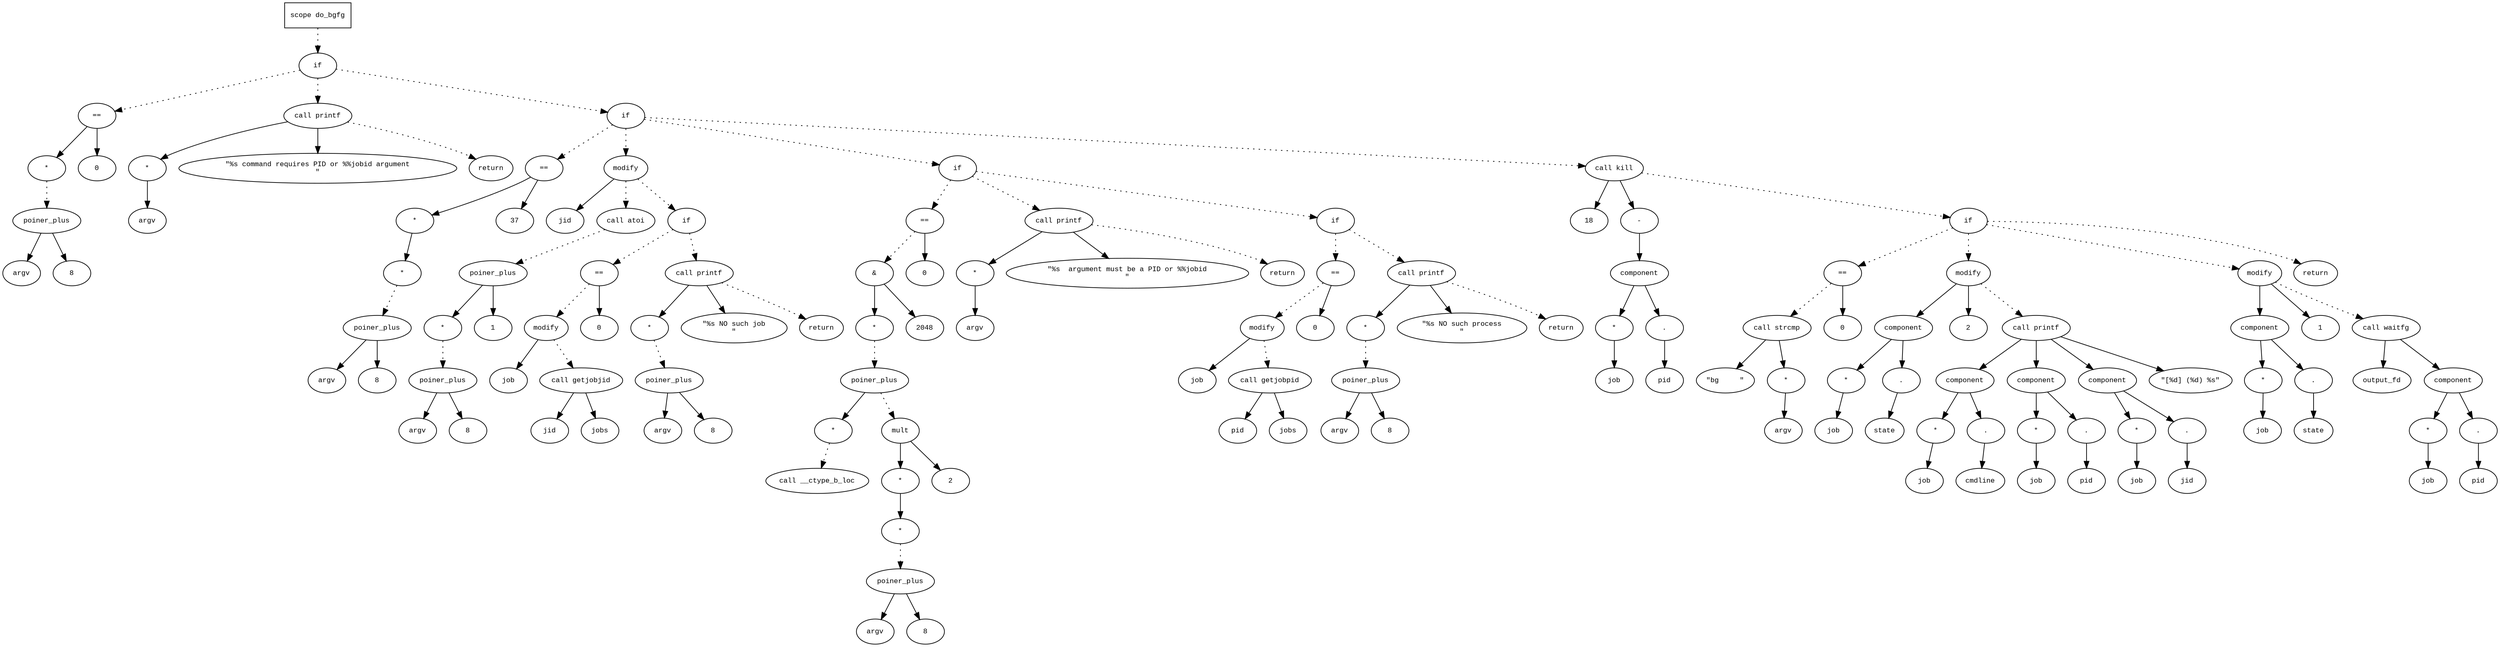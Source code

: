 digraph AST {
  graph [fontname="Times New Roman",fontsize=10];
  node  [fontname="Courier New",fontsize=10];
  edge  [fontname="Times New Roman",fontsize=10];

  node1 [label="scope do_bgfg",shape=box];
  node2 [label="if",shape=ellipse];
  node1 -> node2 [style=dotted];
  node3 [label="==",shape=ellipse];
  node4 [label="*",shape=ellipse];
  node5 [label="poiner_plus",shape=ellipse];
  node6 [label="argv",shape=ellipse];
  node5 -> node6;
  node7 [label="8",shape=ellipse];
  node5 -> node7;
  node4 -> node5 [style=dotted];
  node3 -> node4;
  node8 [label="0",shape=ellipse];
  node3 -> node8;
  node2 -> node3 [style=dotted];
  node9 [label="call printf",shape=ellipse];
  node10 [label="*",shape=ellipse];
  node11 [label="argv",shape=ellipse];
  node10 -> node11;
  node9 -> node10;
  node12 [label="\"%s command requires PID or %%jobid argument
\"",shape=ellipse];
  node9 -> node12;
  node2 -> node9 [style=dotted];
  node13 [label="return",shape=ellipse];
  node9 -> node13 [style=dotted];
  node14 [label="if",shape=ellipse];
  node2 -> node14 [style=dotted];
  node15 [label="==",shape=ellipse];
  node16 [label="*",shape=ellipse];
  node17 [label="*",shape=ellipse];
  node18 [label="poiner_plus",shape=ellipse];
  node19 [label="argv",shape=ellipse];
  node18 -> node19;
  node20 [label="8",shape=ellipse];
  node18 -> node20;
  node17 -> node18 [style=dotted];
  node16 -> node17;
  node15 -> node16;
  node21 [label="37",shape=ellipse];
  node15 -> node21;
  node14 -> node15 [style=dotted];
  node22 [label="modify",shape=ellipse];
  node23 [label="jid",shape=ellipse];
  node22 -> node23;
  node24 [label="call atoi",shape=ellipse];
  node25 [label="poiner_plus",shape=ellipse];
  node26 [label="*",shape=ellipse];
  node27 [label="poiner_plus",shape=ellipse];
  node28 [label="argv",shape=ellipse];
  node27 -> node28;
  node29 [label="8",shape=ellipse];
  node27 -> node29;
  node26 -> node27 [style=dotted];
  node25 -> node26;
  node30 [label="1",shape=ellipse];
  node25 -> node30;
  node24 -> node25 [style=dotted];
  node22 -> node24 [style=dotted];
  node14 -> node22 [style=dotted];
  node31 [label="if",shape=ellipse];
  node22 -> node31 [style=dotted];
  node32 [label="==",shape=ellipse];
  node33 [label="modify",shape=ellipse];
  node34 [label="job",shape=ellipse];
  node33 -> node34;
  node35 [label="call getjobjid",shape=ellipse];
  node36 [label="jid",shape=ellipse];
  node35 -> node36;
  node37 [label="jobs",shape=ellipse];
  node35 -> node37;
  node33 -> node35 [style=dotted];
  node32 -> node33 [style=dotted];
  node38 [label="0",shape=ellipse];
  node32 -> node38;
  node31 -> node32 [style=dotted];
  node39 [label="call printf",shape=ellipse];
  node40 [label="*",shape=ellipse];
  node41 [label="poiner_plus",shape=ellipse];
  node42 [label="argv",shape=ellipse];
  node41 -> node42;
  node43 [label="8",shape=ellipse];
  node41 -> node43;
  node40 -> node41 [style=dotted];
  node39 -> node40;
  node44 [label="\"%s NO such job
\"",shape=ellipse];
  node39 -> node44;
  node31 -> node39 [style=dotted];
  node45 [label="return",shape=ellipse];
  node39 -> node45 [style=dotted];
  node46 [label="if",shape=ellipse];
  node14 -> node46 [style=dotted];
  node47 [label="==",shape=ellipse];
  node48 [label="&",shape=ellipse];
  node49 [label="*",shape=ellipse];
  node50 [label="poiner_plus",shape=ellipse];
  node51 [label="*",shape=ellipse];
  node52 [label="call __ctype_b_loc",shape=ellipse];
  node51 -> node52 [style=dotted];
  node50 -> node51;
  node53 [label="mult",shape=ellipse];
  node54 [label="*",shape=ellipse];
  node55 [label="*",shape=ellipse];
  node56 [label="poiner_plus",shape=ellipse];
  node57 [label="argv",shape=ellipse];
  node56 -> node57;
  node58 [label="8",shape=ellipse];
  node56 -> node58;
  node55 -> node56 [style=dotted];
  node54 -> node55;
  node53 -> node54;
  node59 [label="2",shape=ellipse];
  node53 -> node59;
  node50 -> node53 [style=dotted];
  node49 -> node50 [style=dotted];
  node48 -> node49;
  node60 [label="2048",shape=ellipse];
  node48 -> node60;
  node47 -> node48 [style=dotted];
  node61 [label="0",shape=ellipse];
  node47 -> node61;
  node46 -> node47 [style=dotted];
  node62 [label="call printf",shape=ellipse];
  node63 [label="*",shape=ellipse];
  node64 [label="argv",shape=ellipse];
  node63 -> node64;
  node62 -> node63;
  node65 [label="\"%s  argument must be a PID or %%jobid
\"",shape=ellipse];
  node62 -> node65;
  node46 -> node62 [style=dotted];
  node66 [label="return",shape=ellipse];
  node62 -> node66 [style=dotted];
  node67 [label="if",shape=ellipse];
  node46 -> node67 [style=dotted];
  node68 [label="==",shape=ellipse];
  node69 [label="modify",shape=ellipse];
  node70 [label="job",shape=ellipse];
  node69 -> node70;
  node71 [label="call getjobpid",shape=ellipse];
  node72 [label="pid",shape=ellipse];
  node71 -> node72;
  node73 [label="jobs",shape=ellipse];
  node71 -> node73;
  node69 -> node71 [style=dotted];
  node68 -> node69 [style=dotted];
  node74 [label="0",shape=ellipse];
  node68 -> node74;
  node67 -> node68 [style=dotted];
  node75 [label="call printf",shape=ellipse];
  node76 [label="*",shape=ellipse];
  node77 [label="poiner_plus",shape=ellipse];
  node78 [label="argv",shape=ellipse];
  node77 -> node78;
  node79 [label="8",shape=ellipse];
  node77 -> node79;
  node76 -> node77 [style=dotted];
  node75 -> node76;
  node80 [label="\"%s NO such process
\"",shape=ellipse];
  node75 -> node80;
  node67 -> node75 [style=dotted];
  node81 [label="return",shape=ellipse];
  node75 -> node81 [style=dotted];
  node82 [label="call kill",shape=ellipse];
  node83 [label="18",shape=ellipse];
  node82 -> node83;
  node84 [label="-",shape=ellipse];
  node85 [label="component",shape=ellipse];
  node84 -> node85;
  node86 [label="*",shape=ellipse];
  node87 [label="job",shape=ellipse];
  node86 -> node87;
  node85 -> node86;
  node88 [label=".",shape=ellipse];
  node85 -> node88;
  node89 [label="pid",shape=ellipse];
  node88 -> node89;
  node82 -> node84;
  node14 -> node82 [style=dotted];
  node90 [label="if",shape=ellipse];
  node82 -> node90 [style=dotted];
  node91 [label="==",shape=ellipse];
  node92 [label="call strcmp",shape=ellipse];
  node93 [label="\"bg     \"",shape=ellipse];
  node92 -> node93;
  node94 [label="*",shape=ellipse];
  node95 [label="argv",shape=ellipse];
  node94 -> node95;
  node92 -> node94;
  node91 -> node92 [style=dotted];
  node96 [label="0",shape=ellipse];
  node91 -> node96;
  node90 -> node91 [style=dotted];
  node97 [label="modify",shape=ellipse];
  node98 [label="component",shape=ellipse];
  node97 -> node98;
  node99 [label="*",shape=ellipse];
  node100 [label="job",shape=ellipse];
  node99 -> node100;
  node98 -> node99;
  node101 [label=".",shape=ellipse];
  node98 -> node101;
  node102 [label="state",shape=ellipse];
  node101 -> node102;
  node103 [label="2",shape=ellipse];
  node97 -> node103;
  node90 -> node97 [style=dotted];
  node104 [label="call printf",shape=ellipse];
  node105 [label="component",shape=ellipse];
  node104 -> node105;
  node106 [label="*",shape=ellipse];
  node107 [label="job",shape=ellipse];
  node106 -> node107;
  node105 -> node106;
  node108 [label=".",shape=ellipse];
  node105 -> node108;
  node109 [label="cmdline",shape=ellipse];
  node108 -> node109;
  node110 [label="component",shape=ellipse];
  node104 -> node110;
  node111 [label="*",shape=ellipse];
  node112 [label="job",shape=ellipse];
  node111 -> node112;
  node110 -> node111;
  node113 [label=".",shape=ellipse];
  node110 -> node113;
  node114 [label="pid",shape=ellipse];
  node113 -> node114;
  node115 [label="component",shape=ellipse];
  node104 -> node115;
  node116 [label="*",shape=ellipse];
  node117 [label="job",shape=ellipse];
  node116 -> node117;
  node115 -> node116;
  node118 [label=".",shape=ellipse];
  node115 -> node118;
  node119 [label="jid",shape=ellipse];
  node118 -> node119;
  node120 [label="\"[%d] (%d) %s\"",shape=ellipse];
  node104 -> node120;
  node97 -> node104 [style=dotted];
  node121 [label="modify",shape=ellipse];
  node122 [label="component",shape=ellipse];
  node121 -> node122;
  node123 [label="*",shape=ellipse];
  node124 [label="job",shape=ellipse];
  node123 -> node124;
  node122 -> node123;
  node125 [label=".",shape=ellipse];
  node122 -> node125;
  node126 [label="state",shape=ellipse];
  node125 -> node126;
  node127 [label="1",shape=ellipse];
  node121 -> node127;
  node90 -> node121 [style=dotted];
  node128 [label="call waitfg",shape=ellipse];
  node129 [label="output_fd",shape=ellipse];
  node128 -> node129;
  node130 [label="component",shape=ellipse];
  node128 -> node130;
  node131 [label="*",shape=ellipse];
  node132 [label="job",shape=ellipse];
  node131 -> node132;
  node130 -> node131;
  node133 [label=".",shape=ellipse];
  node130 -> node133;
  node134 [label="pid",shape=ellipse];
  node133 -> node134;
  node121 -> node128 [style=dotted];
  node135 [label="return",shape=ellipse];
  node90 -> node135 [style=dotted];
} 